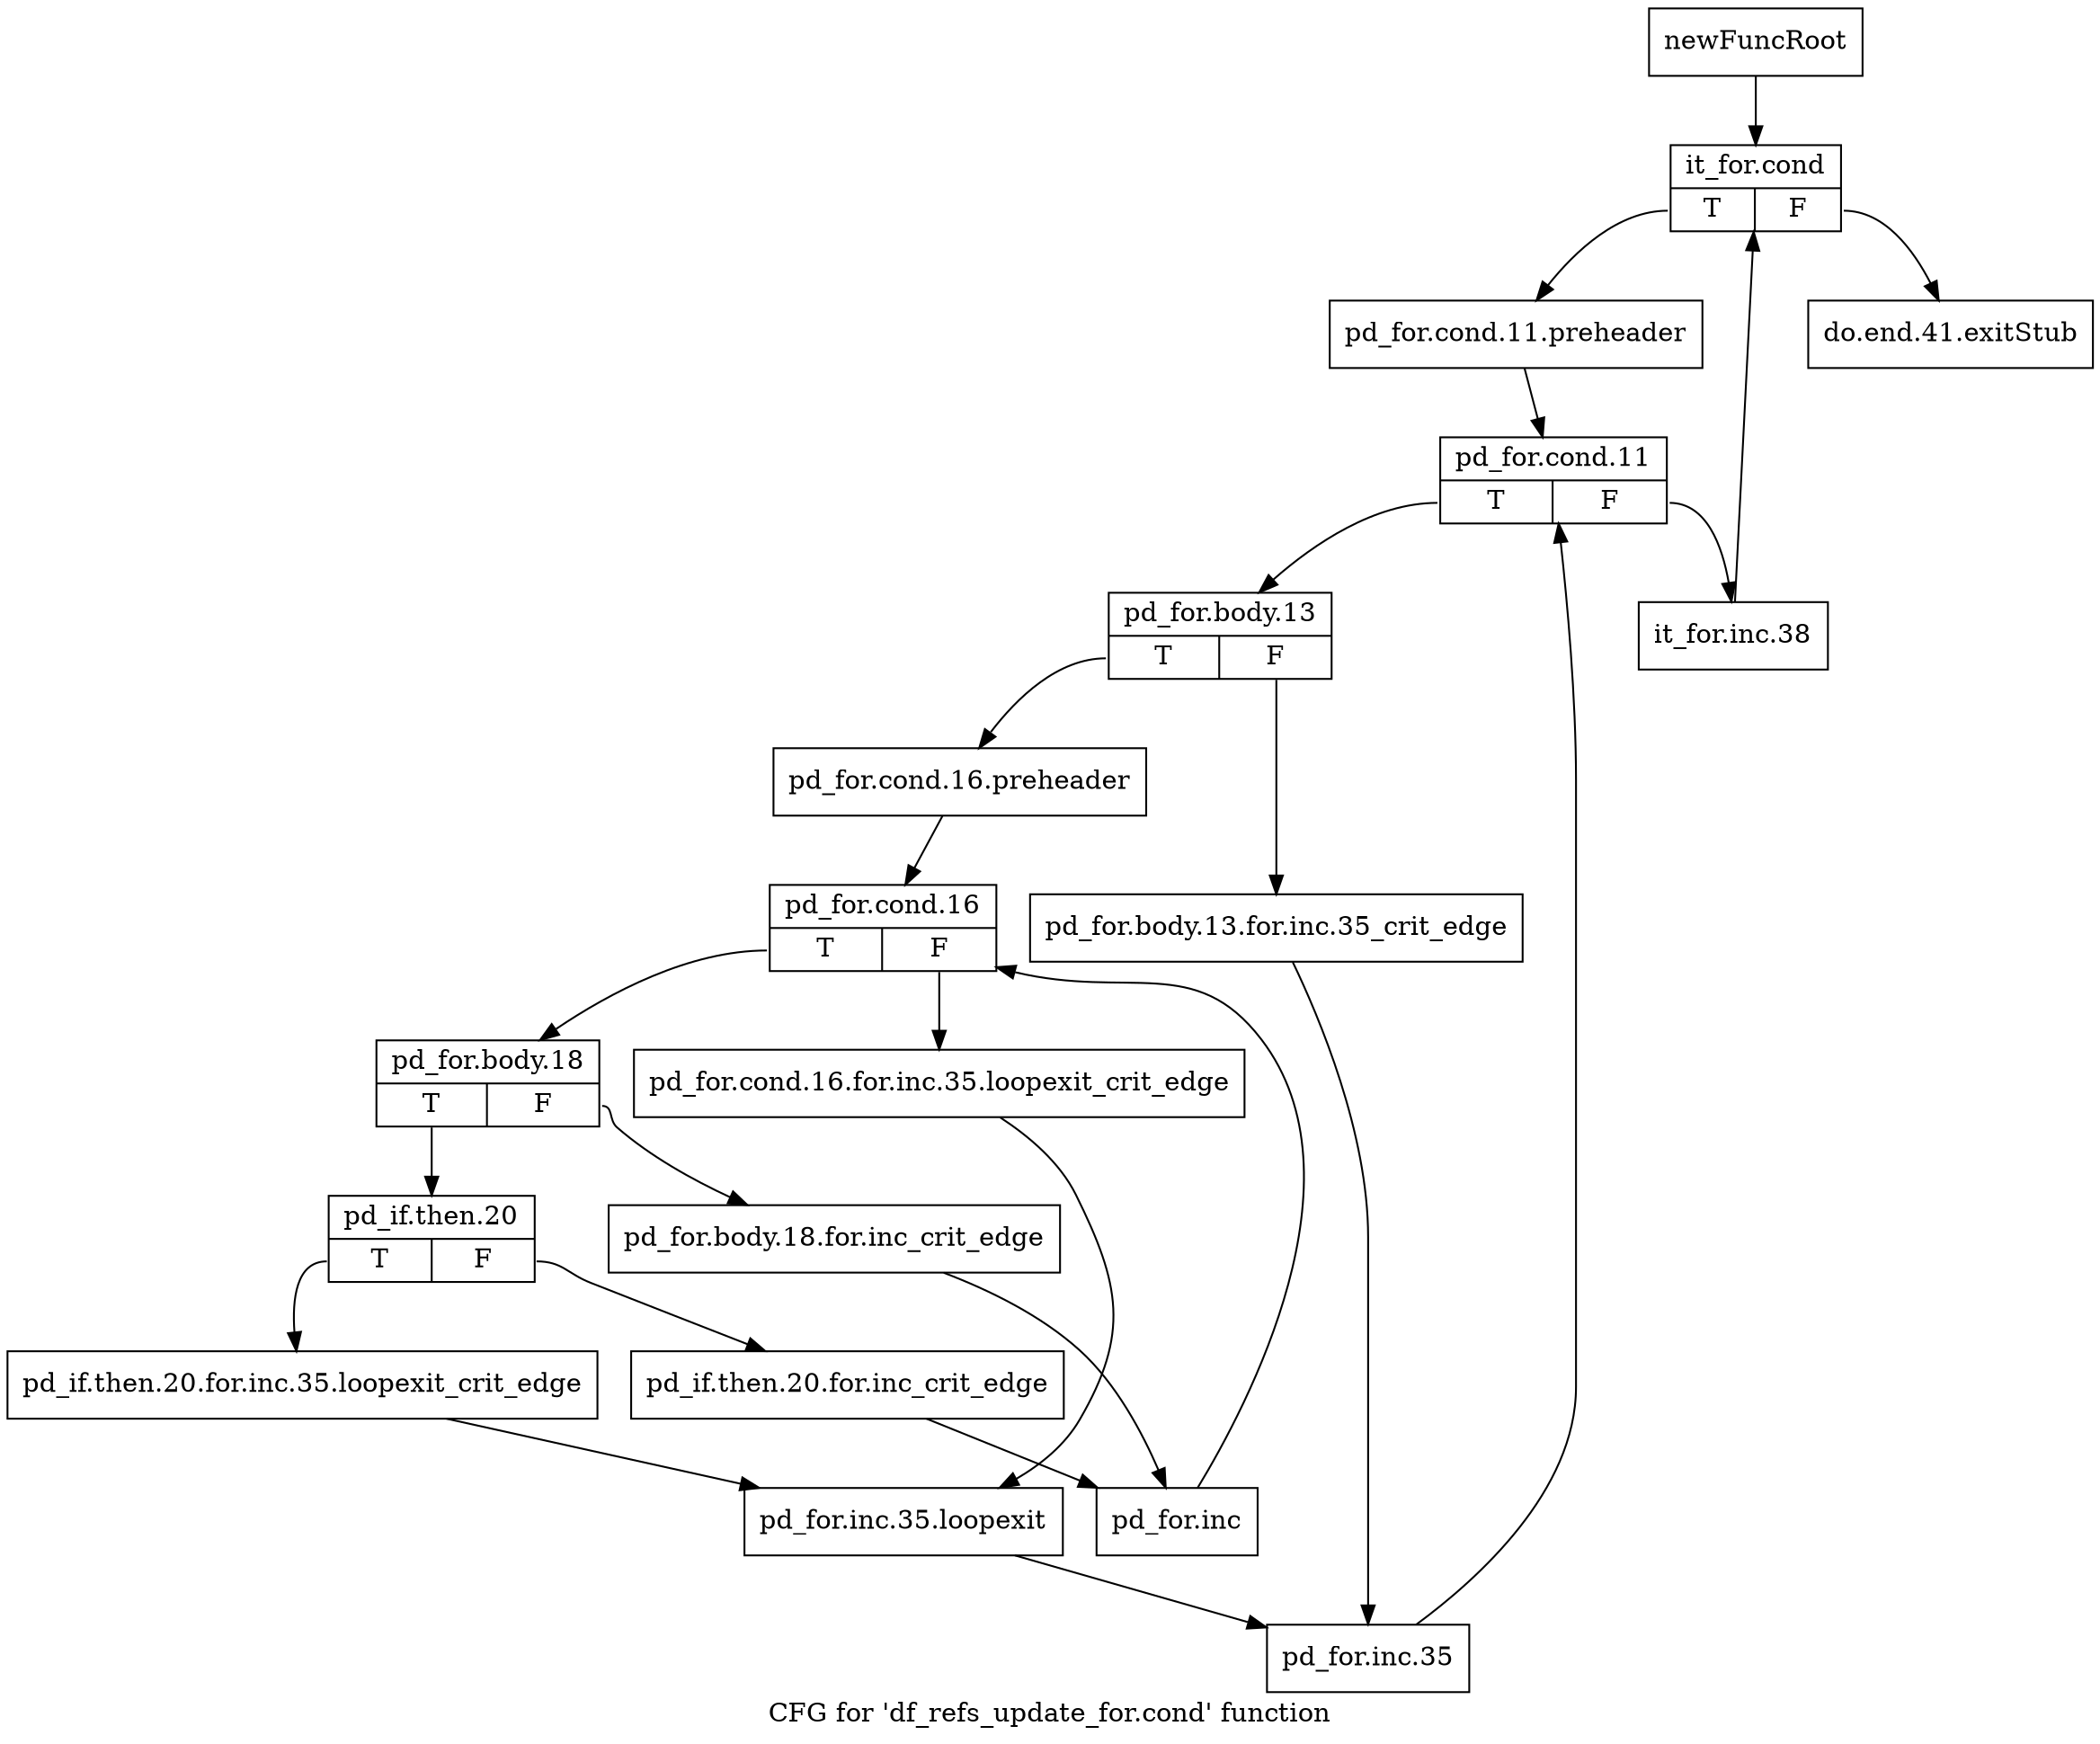 digraph "CFG for 'df_refs_update_for.cond' function" {
	label="CFG for 'df_refs_update_for.cond' function";

	Node0xaafa270 [shape=record,label="{newFuncRoot}"];
	Node0xaafa270 -> Node0xaafa310;
	Node0xaafa2c0 [shape=record,label="{do.end.41.exitStub}"];
	Node0xaafa310 [shape=record,label="{it_for.cond|{<s0>T|<s1>F}}"];
	Node0xaafa310:s0 -> Node0xaafa360;
	Node0xaafa310:s1 -> Node0xaafa2c0;
	Node0xaafa360 [shape=record,label="{pd_for.cond.11.preheader}"];
	Node0xaafa360 -> Node0xaafa3b0;
	Node0xaafa3b0 [shape=record,label="{pd_for.cond.11|{<s0>T|<s1>F}}"];
	Node0xaafa3b0:s0 -> Node0xaafa450;
	Node0xaafa3b0:s1 -> Node0xaafa400;
	Node0xaafa400 [shape=record,label="{it_for.inc.38}"];
	Node0xaafa400 -> Node0xaafa310;
	Node0xaafa450 [shape=record,label="{pd_for.body.13|{<s0>T|<s1>F}}"];
	Node0xaafa450:s0 -> Node0xaafa4f0;
	Node0xaafa450:s1 -> Node0xaafa4a0;
	Node0xaafa4a0 [shape=record,label="{pd_for.body.13.for.inc.35_crit_edge}"];
	Node0xaafa4a0 -> Node0xaafa810;
	Node0xaafa4f0 [shape=record,label="{pd_for.cond.16.preheader}"];
	Node0xaafa4f0 -> Node0xaafa540;
	Node0xaafa540 [shape=record,label="{pd_for.cond.16|{<s0>T|<s1>F}}"];
	Node0xaafa540:s0 -> Node0xaafa5e0;
	Node0xaafa540:s1 -> Node0xaafa590;
	Node0xaafa590 [shape=record,label="{pd_for.cond.16.for.inc.35.loopexit_crit_edge}"];
	Node0xaafa590 -> Node0xaafa7c0;
	Node0xaafa5e0 [shape=record,label="{pd_for.body.18|{<s0>T|<s1>F}}"];
	Node0xaafa5e0:s0 -> Node0xaafa680;
	Node0xaafa5e0:s1 -> Node0xaafa630;
	Node0xaafa630 [shape=record,label="{pd_for.body.18.for.inc_crit_edge}"];
	Node0xaafa630 -> Node0xaafa720;
	Node0xaafa680 [shape=record,label="{pd_if.then.20|{<s0>T|<s1>F}}"];
	Node0xaafa680:s0 -> Node0xaafa770;
	Node0xaafa680:s1 -> Node0xaafa6d0;
	Node0xaafa6d0 [shape=record,label="{pd_if.then.20.for.inc_crit_edge}"];
	Node0xaafa6d0 -> Node0xaafa720;
	Node0xaafa720 [shape=record,label="{pd_for.inc}"];
	Node0xaafa720 -> Node0xaafa540;
	Node0xaafa770 [shape=record,label="{pd_if.then.20.for.inc.35.loopexit_crit_edge}"];
	Node0xaafa770 -> Node0xaafa7c0;
	Node0xaafa7c0 [shape=record,label="{pd_for.inc.35.loopexit}"];
	Node0xaafa7c0 -> Node0xaafa810;
	Node0xaafa810 [shape=record,label="{pd_for.inc.35}"];
	Node0xaafa810 -> Node0xaafa3b0;
}
